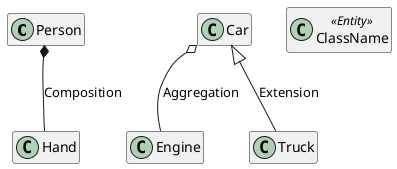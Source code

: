@startuml Legend
hide empty members

Person *-- Hand : Composition

Car o-- Engine : Aggregation

Car <|-- Truck : Extension

class ClassName<<ValueObject>>
class ClassName<<Entity>>

@enduml